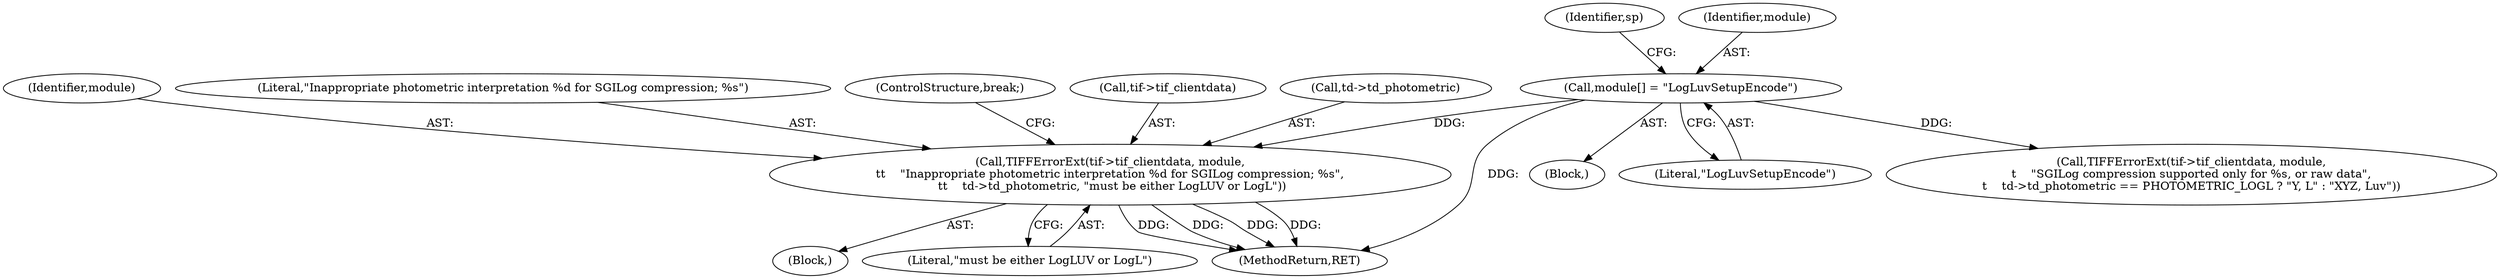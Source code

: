 digraph "0_libtiff_1044b43637fa7f70fb19b93593777b78bd20da86_0@pointer" {
"1000225" [label="(Call,TIFFErrorExt(tif->tif_clientdata, module,\n\t\t    \"Inappropriate photometric interpretation %d for SGILog compression; %s\",\n \t\t    td->td_photometric, \"must be either LogLUV or LogL\"))"];
"1000104" [label="(Call,module[] = \"LogLuvSetupEncode\")"];
"1000229" [label="(Identifier,module)"];
"1000230" [label="(Literal,\"Inappropriate photometric interpretation %d for SGILog compression; %s\")"];
"1000102" [label="(Block,)"];
"1000123" [label="(Block,)"];
"1000234" [label="(Literal,\"must be either LogLUV or LogL\")"];
"1000106" [label="(Literal,\"LogLuvSetupEncode\")"];
"1000225" [label="(Call,TIFFErrorExt(tif->tif_clientdata, module,\n\t\t    \"Inappropriate photometric interpretation %d for SGILog compression; %s\",\n \t\t    td->td_photometric, \"must be either LogLUV or LogL\"))"];
"1000109" [label="(Identifier,sp)"];
"1000235" [label="(ControlStructure,break;)"];
"1000105" [label="(Identifier,module)"];
"1000104" [label="(Call,module[] = \"LogLuvSetupEncode\")"];
"1000260" [label="(MethodReturn,RET)"];
"1000244" [label="(Call,TIFFErrorExt(tif->tif_clientdata, module,\n\t    \"SGILog compression supported only for %s, or raw data\",\n\t    td->td_photometric == PHOTOMETRIC_LOGL ? \"Y, L\" : \"XYZ, Luv\"))"];
"1000226" [label="(Call,tif->tif_clientdata)"];
"1000231" [label="(Call,td->td_photometric)"];
"1000225" -> "1000123"  [label="AST: "];
"1000225" -> "1000234"  [label="CFG: "];
"1000226" -> "1000225"  [label="AST: "];
"1000229" -> "1000225"  [label="AST: "];
"1000230" -> "1000225"  [label="AST: "];
"1000231" -> "1000225"  [label="AST: "];
"1000234" -> "1000225"  [label="AST: "];
"1000235" -> "1000225"  [label="CFG: "];
"1000225" -> "1000260"  [label="DDG: "];
"1000225" -> "1000260"  [label="DDG: "];
"1000225" -> "1000260"  [label="DDG: "];
"1000225" -> "1000260"  [label="DDG: "];
"1000104" -> "1000225"  [label="DDG: "];
"1000104" -> "1000102"  [label="AST: "];
"1000104" -> "1000106"  [label="CFG: "];
"1000105" -> "1000104"  [label="AST: "];
"1000106" -> "1000104"  [label="AST: "];
"1000109" -> "1000104"  [label="CFG: "];
"1000104" -> "1000260"  [label="DDG: "];
"1000104" -> "1000244"  [label="DDG: "];
}
